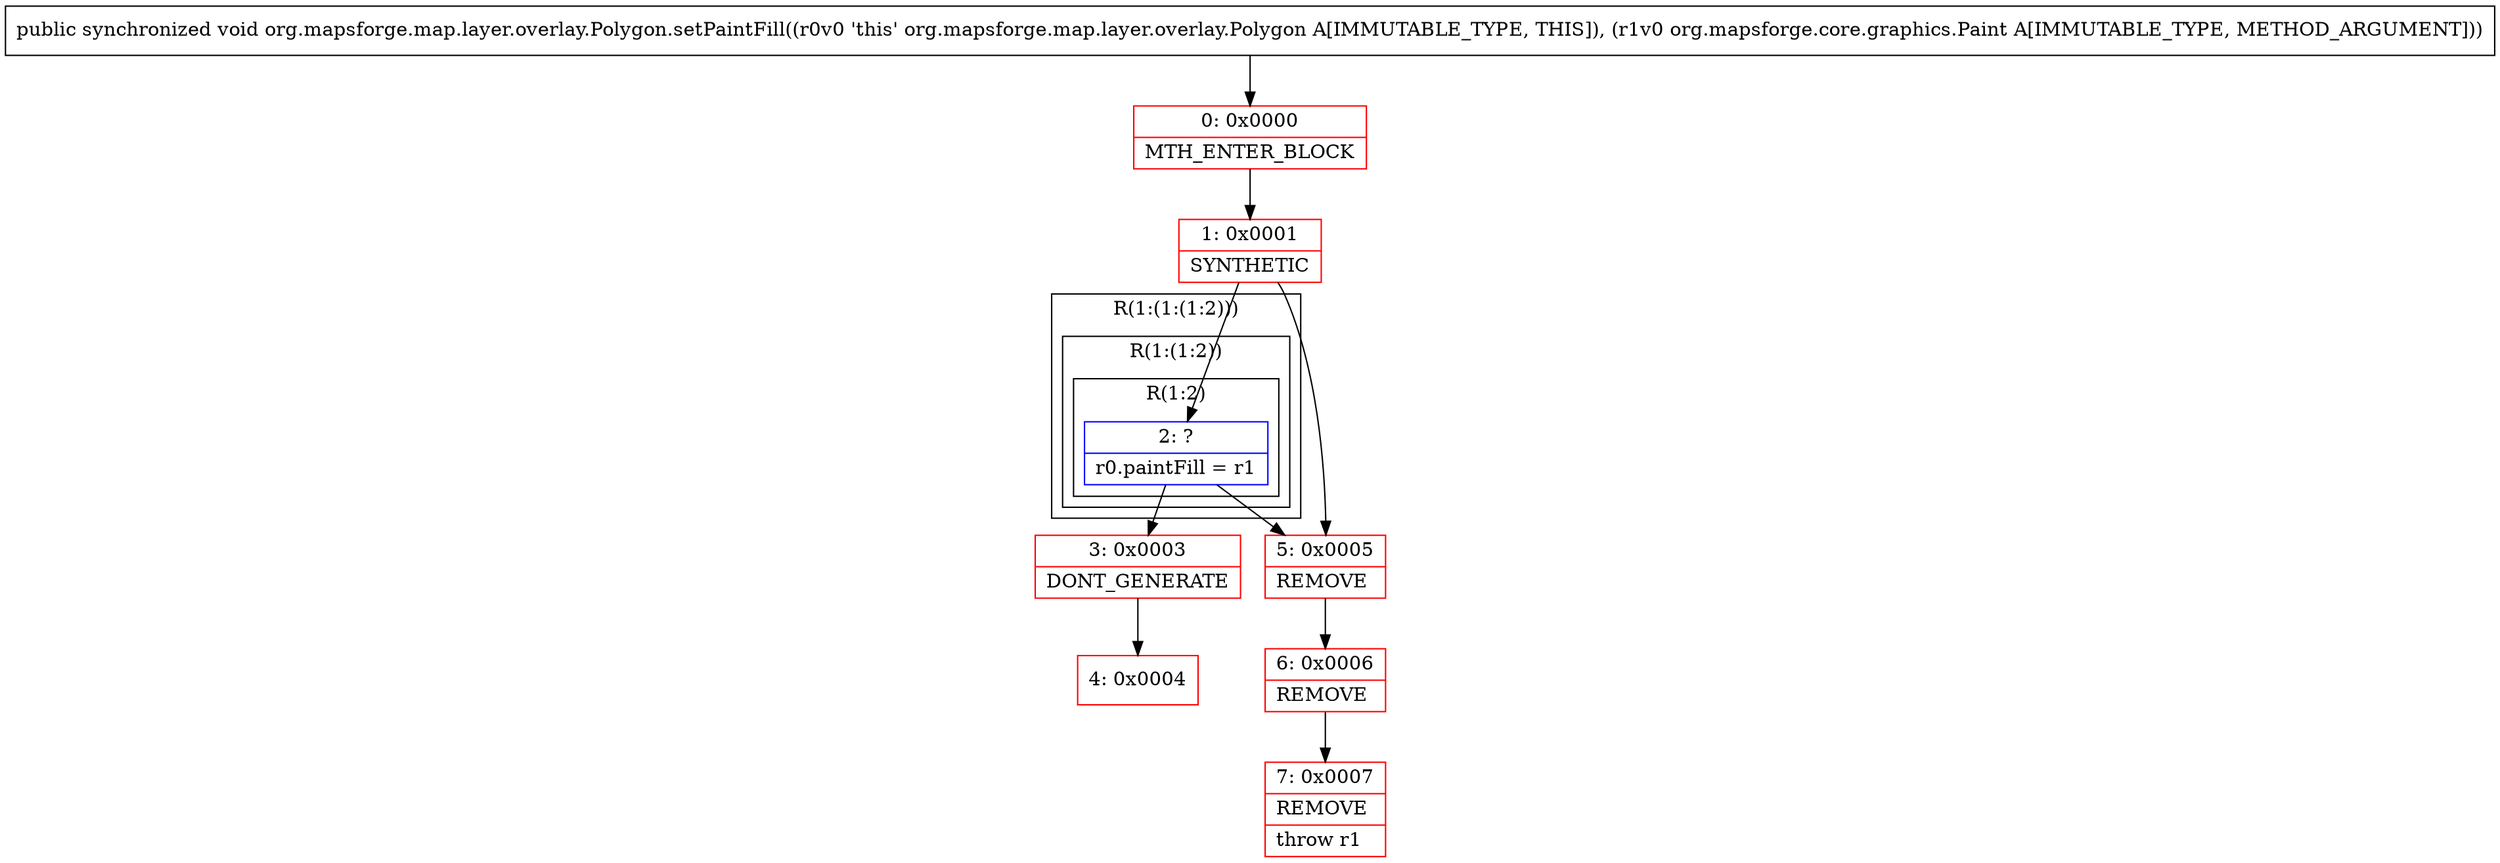 digraph "CFG fororg.mapsforge.map.layer.overlay.Polygon.setPaintFill(Lorg\/mapsforge\/core\/graphics\/Paint;)V" {
subgraph cluster_Region_1064009634 {
label = "R(1:(1:(1:2)))";
node [shape=record,color=blue];
subgraph cluster_Region_126236521 {
label = "R(1:(1:2))";
node [shape=record,color=blue];
subgraph cluster_Region_212151369 {
label = "R(1:2)";
node [shape=record,color=blue];
Node_2 [shape=record,label="{2\:\ ?|r0.paintFill = r1\l}"];
}
}
}
Node_0 [shape=record,color=red,label="{0\:\ 0x0000|MTH_ENTER_BLOCK\l}"];
Node_1 [shape=record,color=red,label="{1\:\ 0x0001|SYNTHETIC\l}"];
Node_3 [shape=record,color=red,label="{3\:\ 0x0003|DONT_GENERATE\l}"];
Node_4 [shape=record,color=red,label="{4\:\ 0x0004}"];
Node_5 [shape=record,color=red,label="{5\:\ 0x0005|REMOVE\l}"];
Node_6 [shape=record,color=red,label="{6\:\ 0x0006|REMOVE\l}"];
Node_7 [shape=record,color=red,label="{7\:\ 0x0007|REMOVE\l|throw r1\l}"];
MethodNode[shape=record,label="{public synchronized void org.mapsforge.map.layer.overlay.Polygon.setPaintFill((r0v0 'this' org.mapsforge.map.layer.overlay.Polygon A[IMMUTABLE_TYPE, THIS]), (r1v0 org.mapsforge.core.graphics.Paint A[IMMUTABLE_TYPE, METHOD_ARGUMENT])) }"];
MethodNode -> Node_0;
Node_2 -> Node_3;
Node_2 -> Node_5;
Node_0 -> Node_1;
Node_1 -> Node_2;
Node_1 -> Node_5;
Node_3 -> Node_4;
Node_5 -> Node_6;
Node_6 -> Node_7;
}

